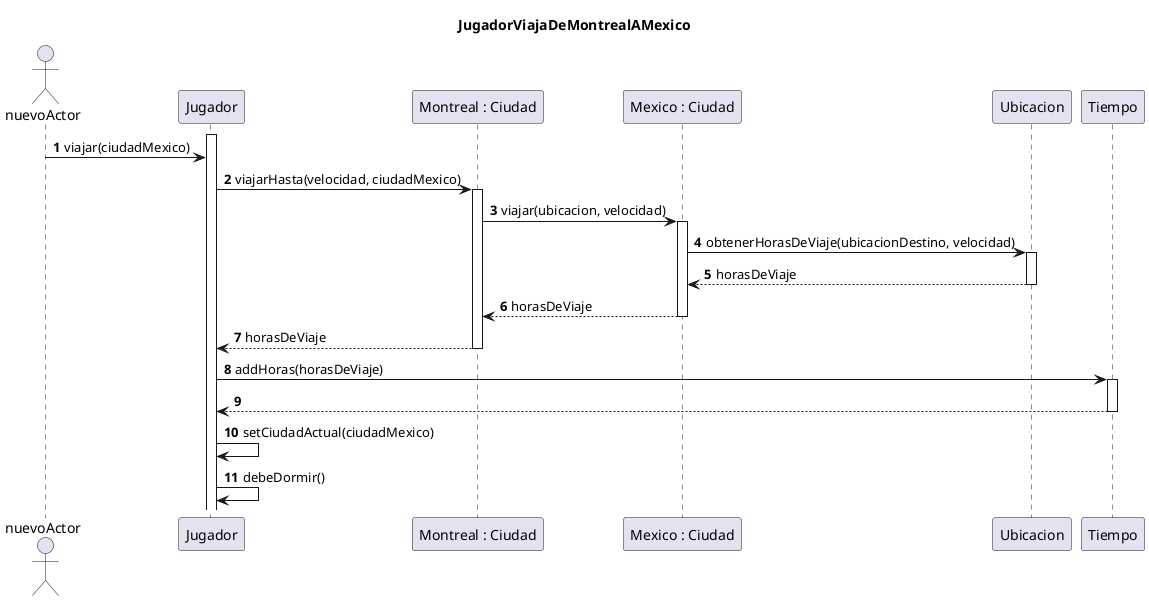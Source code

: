 @startuml

autonumber
title "JugadorViajaDeMontrealAMexico"
actor nuevoActor
activate Jugador
nuevoActor -> Jugador: viajar(ciudadMexico)
Jugador -> "Montreal : Ciudad": viajarHasta(velocidad, ciudadMexico)
activate "Montreal : Ciudad"
"Montreal : Ciudad" -> "Mexico : Ciudad": viajar(ubicacion, velocidad)
activate "Mexico : Ciudad"
"Mexico : Ciudad" -> Ubicacion: obtenerHorasDeViaje(ubicacionDestino, velocidad)
activate Ubicacion
Ubicacion --> "Mexico : Ciudad" : horasDeViaje
deactivate Ubicacion
"Mexico : Ciudad" --> "Montreal : Ciudad" : horasDeViaje
deactivate "Mexico : Ciudad"
"Montreal : Ciudad" --> Jugador : horasDeViaje
deactivate "Montreal : Ciudad"
Jugador -> Tiempo : addHoras(horasDeViaje)
activate Tiempo
Tiempo --> Jugador
deactivate Tiempo
Jugador -> Jugador : setCiudadActual(ciudadMexico)
Jugador -> Jugador : debeDormir()
deactivate "Montreal : Ciudad"


@enduml